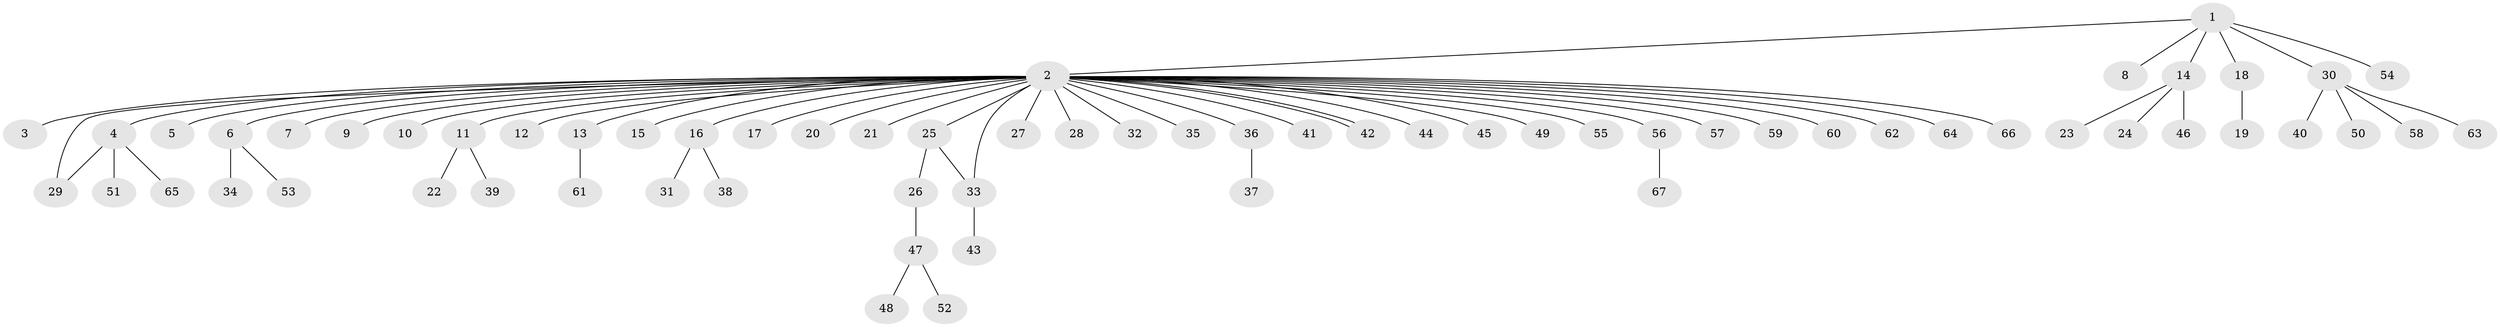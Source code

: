 // Generated by graph-tools (version 1.1) at 2025/01/03/09/25 03:01:46]
// undirected, 67 vertices, 69 edges
graph export_dot {
graph [start="1"]
  node [color=gray90,style=filled];
  1;
  2;
  3;
  4;
  5;
  6;
  7;
  8;
  9;
  10;
  11;
  12;
  13;
  14;
  15;
  16;
  17;
  18;
  19;
  20;
  21;
  22;
  23;
  24;
  25;
  26;
  27;
  28;
  29;
  30;
  31;
  32;
  33;
  34;
  35;
  36;
  37;
  38;
  39;
  40;
  41;
  42;
  43;
  44;
  45;
  46;
  47;
  48;
  49;
  50;
  51;
  52;
  53;
  54;
  55;
  56;
  57;
  58;
  59;
  60;
  61;
  62;
  63;
  64;
  65;
  66;
  67;
  1 -- 2;
  1 -- 8;
  1 -- 14;
  1 -- 18;
  1 -- 30;
  1 -- 54;
  2 -- 3;
  2 -- 4;
  2 -- 5;
  2 -- 6;
  2 -- 7;
  2 -- 9;
  2 -- 10;
  2 -- 11;
  2 -- 12;
  2 -- 13;
  2 -- 15;
  2 -- 16;
  2 -- 17;
  2 -- 20;
  2 -- 21;
  2 -- 25;
  2 -- 27;
  2 -- 28;
  2 -- 29;
  2 -- 32;
  2 -- 33;
  2 -- 35;
  2 -- 36;
  2 -- 41;
  2 -- 42;
  2 -- 42;
  2 -- 44;
  2 -- 45;
  2 -- 49;
  2 -- 55;
  2 -- 56;
  2 -- 57;
  2 -- 59;
  2 -- 60;
  2 -- 62;
  2 -- 64;
  2 -- 66;
  4 -- 29;
  4 -- 51;
  4 -- 65;
  6 -- 34;
  6 -- 53;
  11 -- 22;
  11 -- 39;
  13 -- 61;
  14 -- 23;
  14 -- 24;
  14 -- 46;
  16 -- 31;
  16 -- 38;
  18 -- 19;
  25 -- 26;
  25 -- 33;
  26 -- 47;
  30 -- 40;
  30 -- 50;
  30 -- 58;
  30 -- 63;
  33 -- 43;
  36 -- 37;
  47 -- 48;
  47 -- 52;
  56 -- 67;
}
